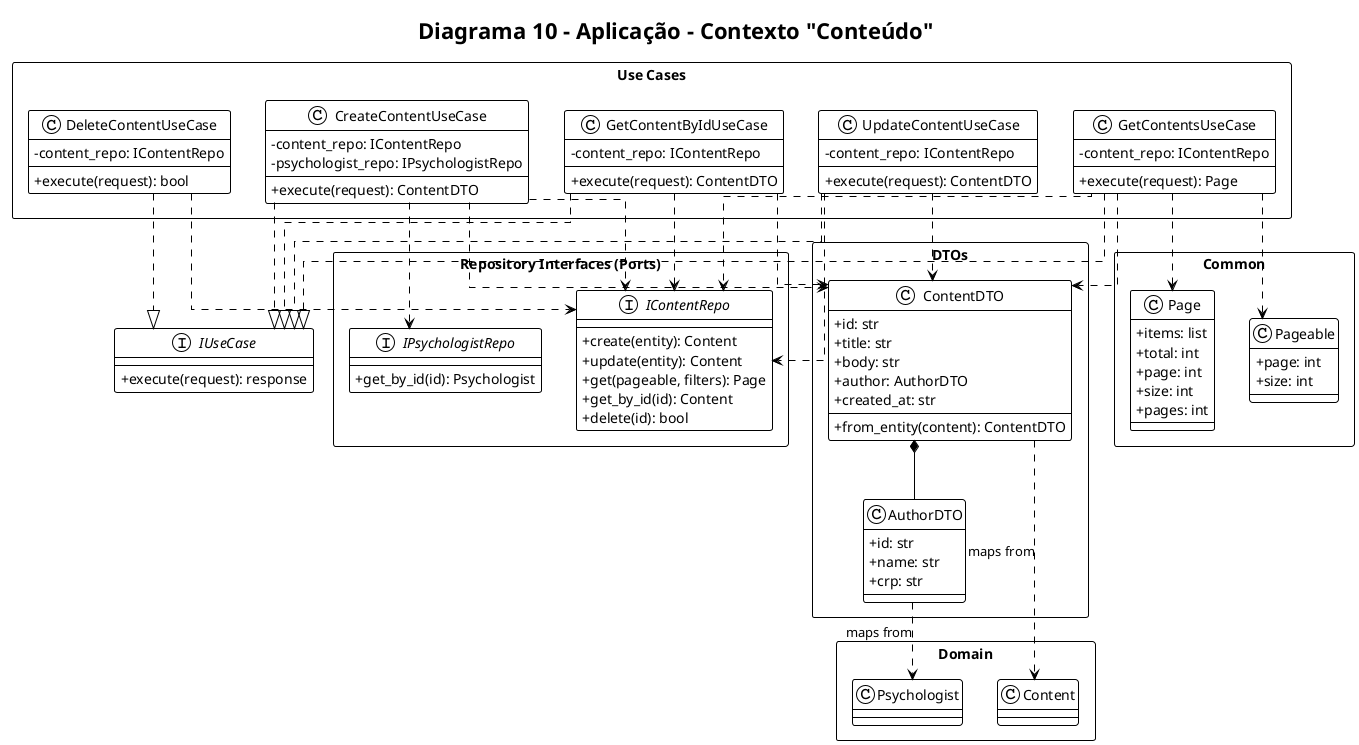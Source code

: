 @startuml 10-Application-Content-Slice
!theme plain
skinparam linetype ortho
skinparam packageStyle rectangle
skinparam classAttributeIconSize 0

title Diagrama 10 - Aplicação - Contexto "Conteúdo"

interface IUseCase {
  + execute(request): response
}

package "Use Cases" {
  class CreateContentUseCase {
    - content_repo: IContentRepo
    - psychologist_repo: IPsychologistRepo
    --
    + execute(request): ContentDTO
  }
  
  class UpdateContentUseCase {
    - content_repo: IContentRepo
    --
    + execute(request): ContentDTO
  }
  
  class GetContentsUseCase {
    - content_repo: IContentRepo
    --
    + execute(request): Page
  }
  
  class GetContentByIdUseCase {
    - content_repo: IContentRepo
    --
    + execute(request): ContentDTO
  }
  
  class DeleteContentUseCase {
    - content_repo: IContentRepo
    --
    + execute(request): bool
  }
}

package "Repository Interfaces (Ports)" {
  interface IContentRepo {
    + create(entity): Content
    + update(entity): Content
    + get(pageable, filters): Page
    + get_by_id(id): Content
    + delete(id): bool
  }
  
  interface IPsychologistRepo {
    + get_by_id(id): Psychologist
  }
}

package "DTOs" {
  class ContentDTO {
    + id: str
    + title: str
    + body: str
    + author: AuthorDTO
    + created_at: str
    --
    + from_entity(content): ContentDTO
  }
  
  class AuthorDTO {
    + id: str
    + name: str
    + crp: str
  }
}

package "Common" {
  class Pageable {
    + page: int
    + size: int
  }
  
  class Page {
    + items: list
    + total: int
    + page: int
    + size: int
    + pages: int
  }
}

package "Domain" {
  class Content
  class Psychologist
}

' Implementações de interface (linha tracejada)
CreateContentUseCase ..|> IUseCase
UpdateContentUseCase ..|> IUseCase
GetContentsUseCase ..|> IUseCase
GetContentByIdUseCase ..|> IUseCase
DeleteContentUseCase ..|> IUseCase

' Dependências
CreateContentUseCase ..> IContentRepo
CreateContentUseCase ..> IPsychologistRepo
CreateContentUseCase ..> ContentDTO

UpdateContentUseCase ..> IContentRepo
UpdateContentUseCase ..> ContentDTO

GetContentsUseCase ..> IContentRepo
GetContentsUseCase ..> Pageable
GetContentsUseCase ..> Page
GetContentsUseCase ..> ContentDTO

GetContentByIdUseCase ..> IContentRepo
GetContentByIdUseCase ..> ContentDTO

DeleteContentUseCase ..> IContentRepo

ContentDTO ..> Content : maps from
ContentDTO *-- AuthorDTO
AuthorDTO ..> Psychologist : maps from


@enduml
